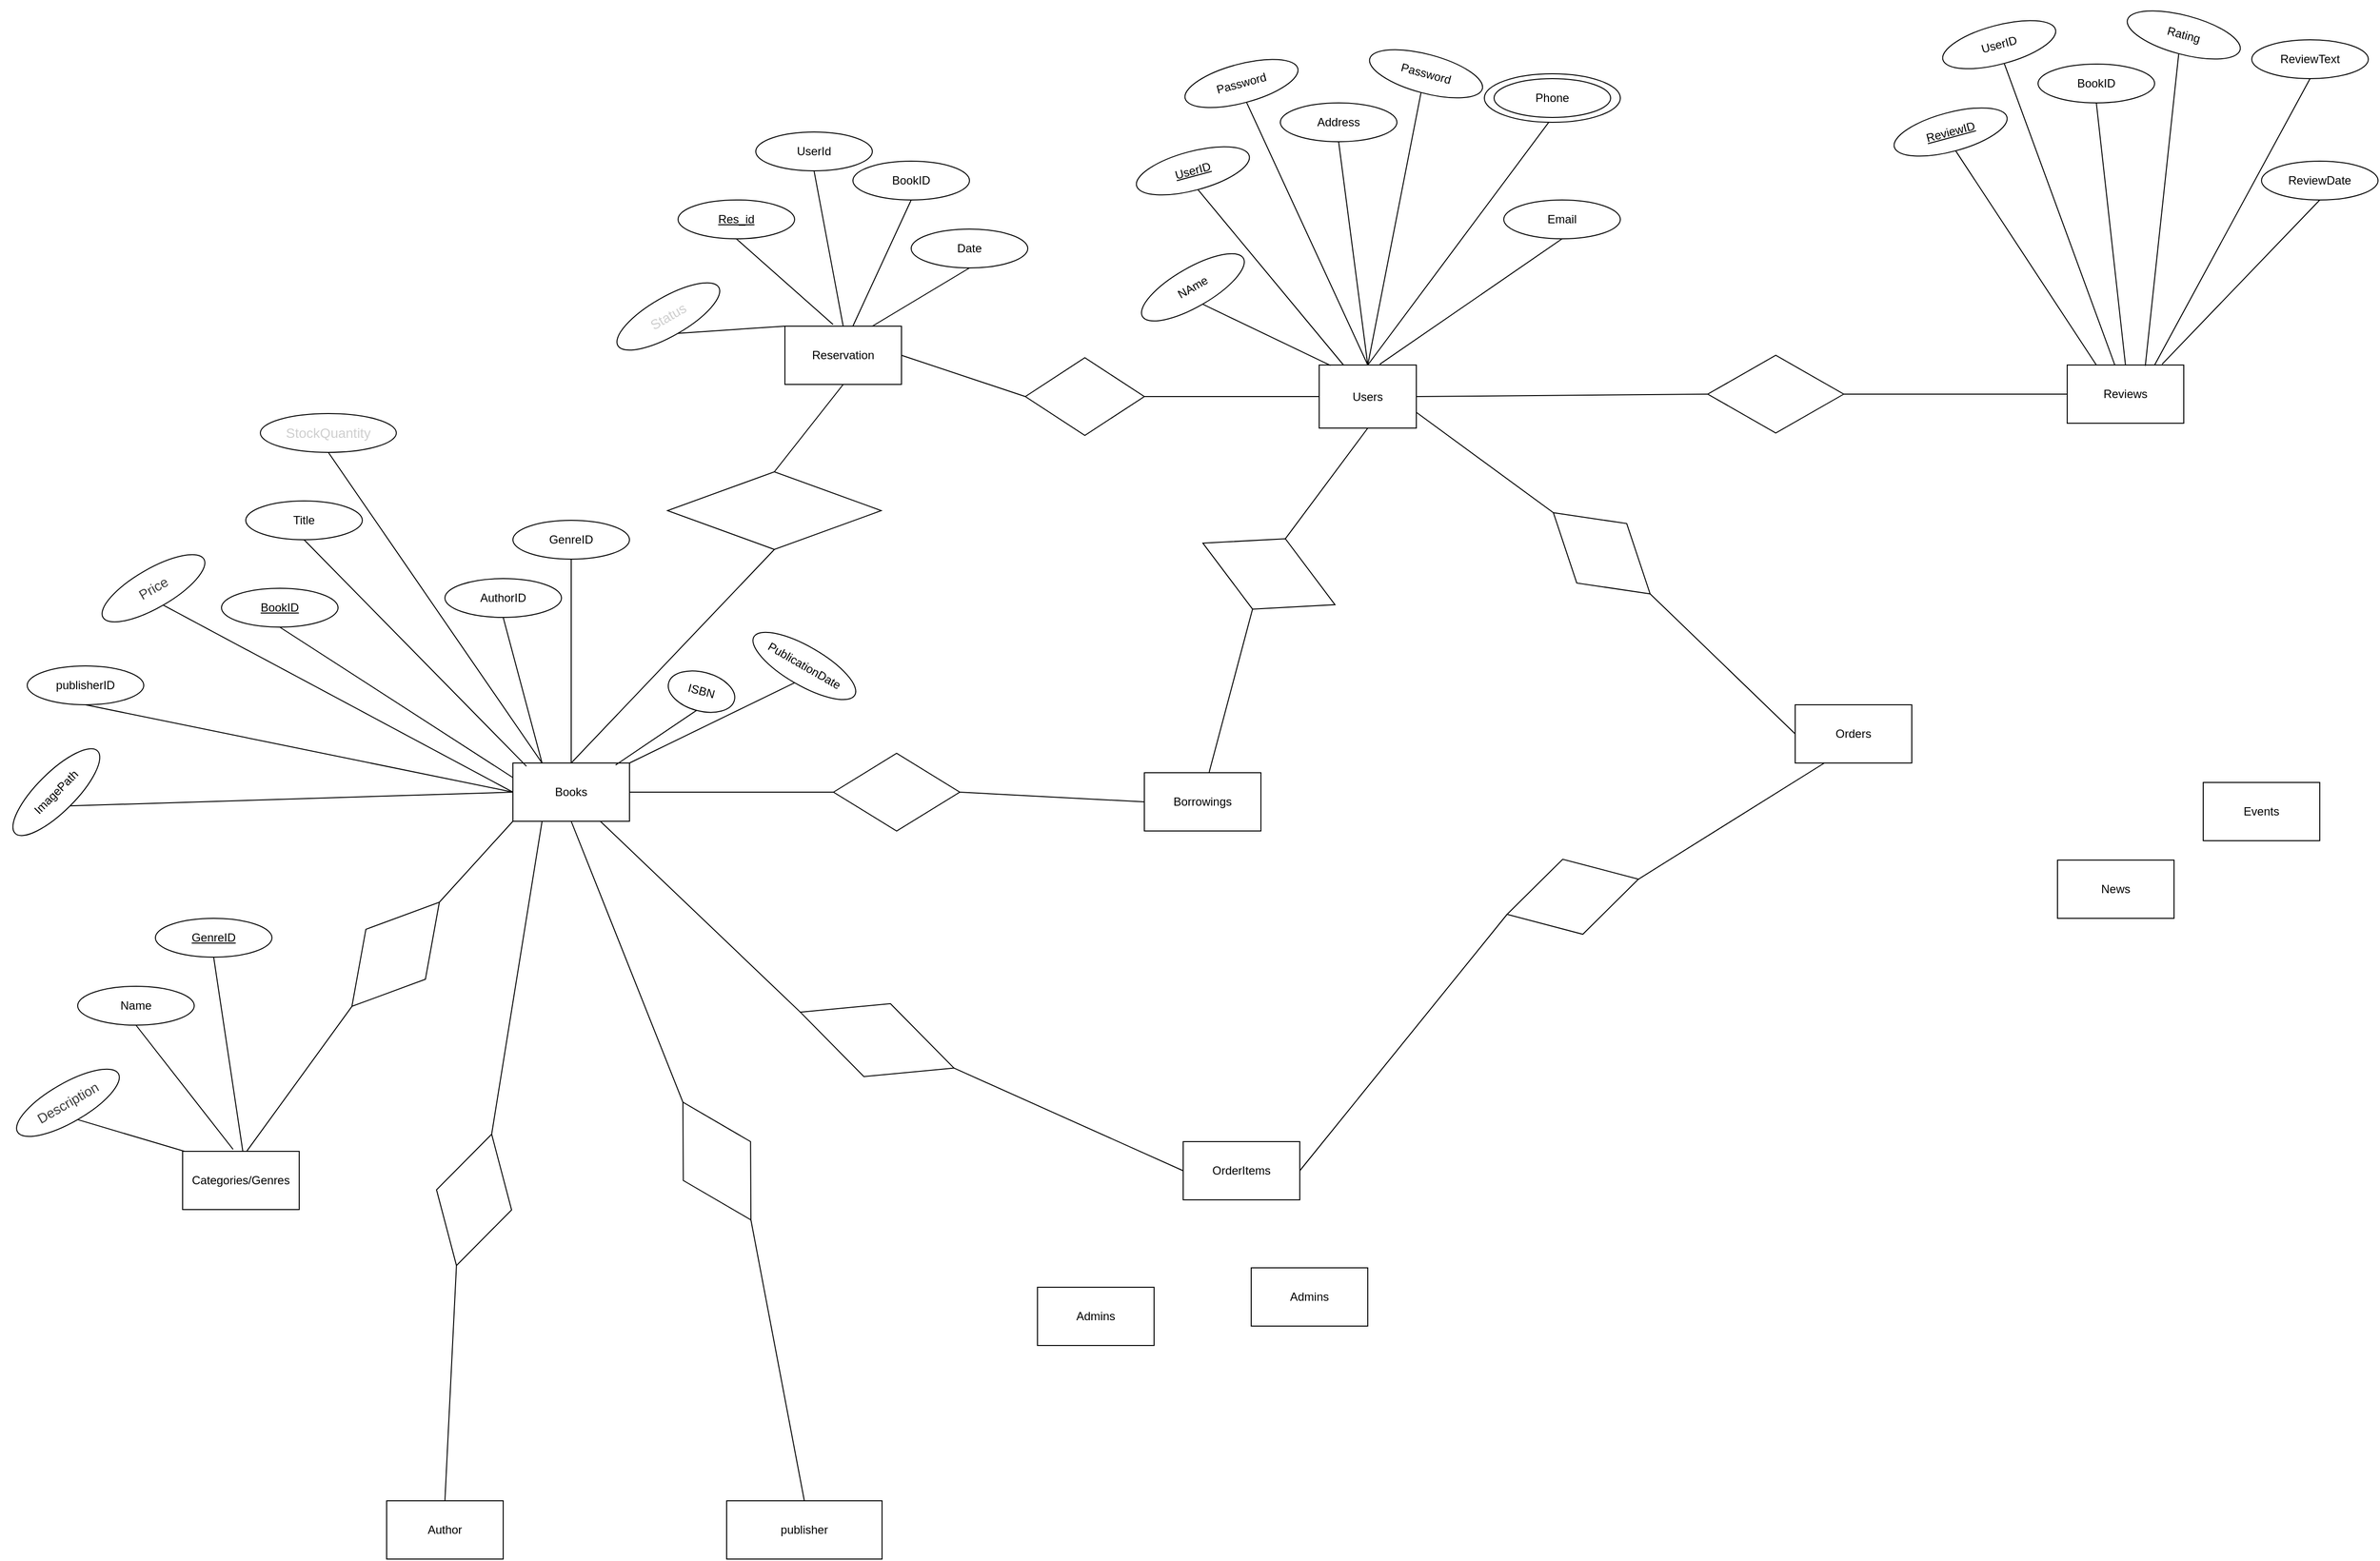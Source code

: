 <mxfile version="26.0.11">
  <diagram name="Page-1" id="nULY2W3f6LbbCYohRk0L">
    <mxGraphModel dx="3348" dy="726" grid="1" gridSize="10" guides="1" tooltips="1" connect="1" arrows="1" fold="1" page="1" pageScale="1" pageWidth="850" pageHeight="1100" math="0" shadow="0">
      <root>
        <mxCell id="0" />
        <mxCell id="1" parent="0" />
        <mxCell id="A6vNAUPzISqS0qj19tmo-3" value="Categories/Genres" style="rounded=0;whiteSpace=wrap;html=1;" vertex="1" parent="1">
          <mxGeometry x="-1340" y="1530" width="120" height="60" as="geometry" />
        </mxCell>
        <mxCell id="A6vNAUPzISqS0qj19tmo-4" value="News" style="rounded=0;whiteSpace=wrap;html=1;" vertex="1" parent="1">
          <mxGeometry x="590" y="1230" width="120" height="60" as="geometry" />
        </mxCell>
        <mxCell id="A6vNAUPzISqS0qj19tmo-5" value="Reservation" style="rounded=0;whiteSpace=wrap;html=1;" vertex="1" parent="1">
          <mxGeometry x="-720" y="680" width="120" height="60" as="geometry" />
        </mxCell>
        <mxCell id="A6vNAUPzISqS0qj19tmo-6" value="Borrowings" style="rounded=0;whiteSpace=wrap;html=1;" vertex="1" parent="1">
          <mxGeometry x="-350" y="1140" width="120" height="60" as="geometry" />
        </mxCell>
        <mxCell id="A6vNAUPzISqS0qj19tmo-7" value="Events" style="rounded=0;whiteSpace=wrap;html=1;" vertex="1" parent="1">
          <mxGeometry x="740" y="1150" width="120" height="60" as="geometry" />
        </mxCell>
        <mxCell id="A6vNAUPzISqS0qj19tmo-9" value="Admins" style="rounded=0;whiteSpace=wrap;html=1;" vertex="1" parent="1">
          <mxGeometry x="-240" y="1650" width="120" height="60" as="geometry" />
        </mxCell>
        <mxCell id="A6vNAUPzISqS0qj19tmo-11" value="OrderItems" style="rounded=0;whiteSpace=wrap;html=1;" vertex="1" parent="1">
          <mxGeometry x="-310" y="1520" width="120" height="60" as="geometry" />
        </mxCell>
        <mxCell id="A6vNAUPzISqS0qj19tmo-13" value="Users" style="rounded=0;whiteSpace=wrap;html=1;" vertex="1" parent="1">
          <mxGeometry x="-170" y="720" width="100" height="65" as="geometry" />
        </mxCell>
        <mxCell id="A6vNAUPzISqS0qj19tmo-45" value="" style="rhombus;whiteSpace=wrap;html=1;rotation=130;" vertex="1" parent="1">
          <mxGeometry x="-1190.72" y="1287.02" width="140" height="80" as="geometry" />
        </mxCell>
        <mxCell id="A6vNAUPzISqS0qj19tmo-47" value="" style="endArrow=none;html=1;rounded=0;exitX=0.5;exitY=0;exitDx=0;exitDy=0;entryX=0;entryY=0.5;entryDx=0;entryDy=0;" edge="1" target="A6vNAUPzISqS0qj19tmo-37" parent="1" source="A6vNAUPzISqS0qj19tmo-956">
          <mxGeometry width="50" height="50" relative="1" as="geometry">
            <mxPoint x="120" y="580" as="sourcePoint" />
            <mxPoint x="260" y="580" as="targetPoint" />
          </mxGeometry>
        </mxCell>
        <mxCell id="A6vNAUPzISqS0qj19tmo-49" value="" style="group" vertex="1" connectable="0" parent="1">
          <mxGeometry x="600" y="720" width="120" height="280.0" as="geometry" />
        </mxCell>
        <mxCell id="A6vNAUPzISqS0qj19tmo-37" value="Reviews" style="rounded=0;whiteSpace=wrap;html=1;" vertex="1" parent="A6vNAUPzISqS0qj19tmo-49">
          <mxGeometry width="120" height="60" as="geometry" />
        </mxCell>
        <mxCell id="A6vNAUPzISqS0qj19tmo-50" value="" style="rhombus;whiteSpace=wrap;html=1;rotation=-90;" vertex="1" parent="1">
          <mxGeometry x="-451.25" y="691.25" width="80" height="122.5" as="geometry" />
        </mxCell>
        <mxCell id="A6vNAUPzISqS0qj19tmo-38" value="" style="endArrow=none;html=1;rounded=0;exitX=1;exitY=0.5;exitDx=0;exitDy=0;entryX=0.5;entryY=0;entryDx=0;entryDy=0;" edge="1" target="A6vNAUPzISqS0qj19tmo-50" parent="1" source="A6vNAUPzISqS0qj19tmo-5">
          <mxGeometry width="50" height="50" relative="1" as="geometry">
            <mxPoint x="-490" y="810" as="sourcePoint" />
            <mxPoint x="100" y="460" as="targetPoint" />
          </mxGeometry>
        </mxCell>
        <mxCell id="A6vNAUPzISqS0qj19tmo-51" value="" style="endArrow=none;html=1;rounded=0;exitX=0.5;exitY=1;exitDx=0;exitDy=0;entryX=0;entryY=0.5;entryDx=0;entryDy=0;" edge="1" parent="1" source="A6vNAUPzISqS0qj19tmo-50" target="A6vNAUPzISqS0qj19tmo-13">
          <mxGeometry width="50" height="50" relative="1" as="geometry">
            <mxPoint x="10" y="460" as="sourcePoint" />
            <mxPoint x="330" y="460" as="targetPoint" />
          </mxGeometry>
        </mxCell>
        <mxCell id="A6vNAUPzISqS0qj19tmo-52" value="Orders" style="rounded=0;whiteSpace=wrap;html=1;" vertex="1" parent="1">
          <mxGeometry x="320" y="1070" width="120" height="60" as="geometry" />
        </mxCell>
        <mxCell id="A6vNAUPzISqS0qj19tmo-941" value="" style="endArrow=none;html=1;rounded=0;entryX=0;entryY=0.5;entryDx=0;entryDy=0;exitX=0.556;exitY=-0.008;exitDx=0;exitDy=0;exitPerimeter=0;" edge="1" target="A6vNAUPzISqS0qj19tmo-942" parent="1" source="A6vNAUPzISqS0qj19tmo-6">
          <mxGeometry width="50" height="50" relative="1" as="geometry">
            <mxPoint x="-551" y="1063.59" as="sourcePoint" />
            <mxPoint x="-425.198" y="1040.002" as="targetPoint" />
          </mxGeometry>
        </mxCell>
        <mxCell id="A6vNAUPzISqS0qj19tmo-942" value="" style="rhombus;whiteSpace=wrap;html=1;rotation=-65;" vertex="1" parent="1">
          <mxGeometry x="-261.72" y="860.21" width="80" height="150" as="geometry" />
        </mxCell>
        <mxCell id="A6vNAUPzISqS0qj19tmo-945" value="" style="endArrow=none;html=1;rounded=0;exitX=0.5;exitY=1;exitDx=0;exitDy=0;entryX=1;entryY=0.5;entryDx=0;entryDy=0;" edge="1" parent="1" source="A6vNAUPzISqS0qj19tmo-13" target="A6vNAUPzISqS0qj19tmo-942">
          <mxGeometry width="50" height="50" relative="1" as="geometry">
            <mxPoint x="-470" y="1040" as="sourcePoint" />
            <mxPoint x="-310" y="1040" as="targetPoint" />
          </mxGeometry>
        </mxCell>
        <mxCell id="A6vNAUPzISqS0qj19tmo-946" value="Books" style="rounded=0;whiteSpace=wrap;html=1;" vertex="1" parent="1">
          <mxGeometry x="-1000" y="1130" width="120" height="60" as="geometry" />
        </mxCell>
        <mxCell id="A6vNAUPzISqS0qj19tmo-950" value="" style="endArrow=none;html=1;rounded=0;exitX=1;exitY=0.5;exitDx=0;exitDy=0;entryX=0.5;entryY=0;entryDx=0;entryDy=0;" edge="1" target="A6vNAUPzISqS0qj19tmo-951" parent="1" source="A6vNAUPzISqS0qj19tmo-946">
          <mxGeometry width="50" height="50" relative="1" as="geometry">
            <mxPoint x="-900" y="977.5" as="sourcePoint" />
            <mxPoint x="-200" y="687.5" as="targetPoint" />
          </mxGeometry>
        </mxCell>
        <mxCell id="A6vNAUPzISqS0qj19tmo-951" value="" style="rhombus;whiteSpace=wrap;html=1;rotation=-90;" vertex="1" parent="1">
          <mxGeometry x="-645" y="1095" width="80" height="130" as="geometry" />
        </mxCell>
        <mxCell id="A6vNAUPzISqS0qj19tmo-952" value="" style="endArrow=none;html=1;rounded=0;exitX=0.5;exitY=1;exitDx=0;exitDy=0;entryX=0;entryY=0.5;entryDx=0;entryDy=0;" edge="1" source="A6vNAUPzISqS0qj19tmo-951" parent="1" target="A6vNAUPzISqS0qj19tmo-6">
          <mxGeometry width="50" height="50" relative="1" as="geometry">
            <mxPoint x="-290" y="687.5" as="sourcePoint" />
            <mxPoint x="-470" y="980.5" as="targetPoint" />
          </mxGeometry>
        </mxCell>
        <mxCell id="A6vNAUPzISqS0qj19tmo-953" value="" style="endArrow=none;html=1;rounded=0;exitX=0.5;exitY=0;exitDx=0;exitDy=0;entryX=0.5;entryY=0;entryDx=0;entryDy=0;" edge="1" target="A6vNAUPzISqS0qj19tmo-954" parent="1" source="A6vNAUPzISqS0qj19tmo-946">
          <mxGeometry width="50" height="50" relative="1" as="geometry">
            <mxPoint x="-1200" y="1059.52" as="sourcePoint" />
            <mxPoint x="-520" y="587.02" as="targetPoint" />
          </mxGeometry>
        </mxCell>
        <mxCell id="A6vNAUPzISqS0qj19tmo-954" value="" style="rhombus;whiteSpace=wrap;html=1;rotation=-90;direction=north;" vertex="1" parent="1">
          <mxGeometry x="-770.85" y="760" width="80" height="220" as="geometry" />
        </mxCell>
        <mxCell id="A6vNAUPzISqS0qj19tmo-955" value="" style="endArrow=none;html=1;rounded=0;exitX=0.5;exitY=1;exitDx=0;exitDy=0;entryX=0.5;entryY=1;entryDx=0;entryDy=0;" edge="1" source="A6vNAUPzISqS0qj19tmo-954" parent="1" target="A6vNAUPzISqS0qj19tmo-5">
          <mxGeometry width="50" height="50" relative="1" as="geometry">
            <mxPoint x="-610" y="587.02" as="sourcePoint" />
            <mxPoint x="-680" y="790" as="targetPoint" />
          </mxGeometry>
        </mxCell>
        <mxCell id="A6vNAUPzISqS0qj19tmo-956" value="" style="rhombus;whiteSpace=wrap;html=1;rotation=90;" vertex="1" parent="1">
          <mxGeometry x="260" y="680" width="80" height="140" as="geometry" />
        </mxCell>
        <mxCell id="A6vNAUPzISqS0qj19tmo-957" value="" style="endArrow=none;html=1;rounded=0;entryX=0.5;entryY=1;entryDx=0;entryDy=0;exitX=1;exitY=0.5;exitDx=0;exitDy=0;" edge="1" target="A6vNAUPzISqS0qj19tmo-956" parent="1" source="A6vNAUPzISqS0qj19tmo-13">
          <mxGeometry width="50" height="50" relative="1" as="geometry">
            <mxPoint x="-50" y="802.5" as="sourcePoint" />
            <mxPoint x="90" y="500" as="targetPoint" />
          </mxGeometry>
        </mxCell>
        <mxCell id="A6vNAUPzISqS0qj19tmo-959" value="" style="rhombus;whiteSpace=wrap;html=1;rotation=130;" vertex="1" parent="1">
          <mxGeometry x="80.85" y="848.93" width="80" height="130" as="geometry" />
        </mxCell>
        <mxCell id="A6vNAUPzISqS0qj19tmo-960" value="" style="endArrow=none;html=1;rounded=0;exitX=0.5;exitY=0;exitDx=0;exitDy=0;entryX=0;entryY=0.5;entryDx=0;entryDy=0;" edge="1" source="A6vNAUPzISqS0qj19tmo-959" parent="1" target="A6vNAUPzISqS0qj19tmo-52">
          <mxGeometry width="50" height="50" relative="1" as="geometry">
            <mxPoint x="120" y="687.5" as="sourcePoint" />
            <mxPoint x="230" y="857.5" as="targetPoint" />
          </mxGeometry>
        </mxCell>
        <mxCell id="A6vNAUPzISqS0qj19tmo-961" value="" style="endArrow=none;html=1;rounded=0;entryX=0.5;entryY=1;entryDx=0;entryDy=0;exitX=1;exitY=0.75;exitDx=0;exitDy=0;" edge="1" target="A6vNAUPzISqS0qj19tmo-959" parent="1" source="A6vNAUPzISqS0qj19tmo-13">
          <mxGeometry width="50" height="50" relative="1" as="geometry">
            <mxPoint x="-70" y="860.5" as="sourcePoint" />
            <mxPoint x="90" y="607.5" as="targetPoint" />
          </mxGeometry>
        </mxCell>
        <mxCell id="A6vNAUPzISqS0qj19tmo-962" value="" style="rhombus;whiteSpace=wrap;html=1;rotation=75;" vertex="1" parent="1">
          <mxGeometry x="51.02" y="1197.76" width="80" height="140" as="geometry" />
        </mxCell>
        <mxCell id="A6vNAUPzISqS0qj19tmo-963" value="" style="endArrow=none;html=1;rounded=0;entryX=0.5;entryY=1;entryDx=0;entryDy=0;exitX=1;exitY=0.5;exitDx=0;exitDy=0;" edge="1" target="A6vNAUPzISqS0qj19tmo-962" parent="1" source="A6vNAUPzISqS0qj19tmo-11">
          <mxGeometry width="50" height="50" relative="1" as="geometry">
            <mxPoint x="100" y="1030" as="sourcePoint" />
            <mxPoint x="260" y="868.5" as="targetPoint" />
          </mxGeometry>
        </mxCell>
        <mxCell id="A6vNAUPzISqS0qj19tmo-964" value="" style="endArrow=none;html=1;rounded=0;exitX=0.5;exitY=0;exitDx=0;exitDy=0;entryX=0.25;entryY=1;entryDx=0;entryDy=0;" edge="1" source="A6vNAUPzISqS0qj19tmo-962" parent="1" target="A6vNAUPzISqS0qj19tmo-52">
          <mxGeometry width="50" height="50" relative="1" as="geometry">
            <mxPoint x="290" y="948.5" as="sourcePoint" />
            <mxPoint x="490" y="1361" as="targetPoint" />
          </mxGeometry>
        </mxCell>
        <mxCell id="A6vNAUPzISqS0qj19tmo-966" value="" style="endArrow=none;html=1;rounded=0;exitX=0.552;exitY=-0.007;exitDx=0;exitDy=0;exitPerimeter=0;entryX=1;entryY=0.5;entryDx=0;entryDy=0;" edge="1" parent="1" source="A6vNAUPzISqS0qj19tmo-3" target="A6vNAUPzISqS0qj19tmo-45">
          <mxGeometry width="50" height="50" relative="1" as="geometry">
            <mxPoint x="-1130" y="1350" as="sourcePoint" />
            <mxPoint x="-1230" y="1390" as="targetPoint" />
          </mxGeometry>
        </mxCell>
        <mxCell id="A6vNAUPzISqS0qj19tmo-967" value="" style="endArrow=none;html=1;rounded=0;exitX=0;exitY=0.5;exitDx=0;exitDy=0;entryX=0;entryY=1;entryDx=0;entryDy=0;" edge="1" parent="1" source="A6vNAUPzISqS0qj19tmo-45" target="A6vNAUPzISqS0qj19tmo-946">
          <mxGeometry width="50" height="50" relative="1" as="geometry">
            <mxPoint x="-1264" y="1540" as="sourcePoint" />
            <mxPoint x="-1156" y="1391" as="targetPoint" />
          </mxGeometry>
        </mxCell>
        <mxCell id="A6vNAUPzISqS0qj19tmo-968" value="" style="endArrow=none;html=1;rounded=0;exitX=0;exitY=0.5;exitDx=0;exitDy=0;entryX=0.75;entryY=1;entryDx=0;entryDy=0;" edge="1" source="A6vNAUPzISqS0qj19tmo-969" parent="1" target="A6vNAUPzISqS0qj19tmo-946">
          <mxGeometry width="50" height="50" relative="1" as="geometry">
            <mxPoint x="-824" y="1610" as="sourcePoint" />
            <mxPoint x="-830" y="1170" as="targetPoint" />
          </mxGeometry>
        </mxCell>
        <mxCell id="A6vNAUPzISqS0qj19tmo-969" value="" style="rhombus;whiteSpace=wrap;html=1;rotation=20;" vertex="1" parent="1">
          <mxGeometry x="-709.15" y="1375.44" width="168.19" height="80" as="geometry" />
        </mxCell>
        <mxCell id="A6vNAUPzISqS0qj19tmo-970" value="" style="endArrow=none;html=1;rounded=0;exitX=0;exitY=0.5;exitDx=0;exitDy=0;entryX=1;entryY=0.5;entryDx=0;entryDy=0;" edge="1" target="A6vNAUPzISqS0qj19tmo-969" parent="1" source="A6vNAUPzISqS0qj19tmo-11">
          <mxGeometry width="50" height="50" relative="1" as="geometry">
            <mxPoint x="120" y="1580" as="sourcePoint" />
            <mxPoint x="-790" y="1460" as="targetPoint" />
          </mxGeometry>
        </mxCell>
        <mxCell id="A6vNAUPzISqS0qj19tmo-979" value="" style="endArrow=none;html=1;rounded=0;entryX=0.5;entryY=1;entryDx=0;entryDy=0;exitX=0.75;exitY=0;exitDx=0;exitDy=0;" edge="1" target="A6vNAUPzISqS0qj19tmo-980" parent="1" source="A6vNAUPzISqS0qj19tmo-5">
          <mxGeometry width="50" height="50" relative="1" as="geometry">
            <mxPoint x="-389" y="642" as="sourcePoint" />
            <mxPoint x="-40" y="550" as="targetPoint" />
          </mxGeometry>
        </mxCell>
        <mxCell id="A6vNAUPzISqS0qj19tmo-980" value="Date" style="ellipse;whiteSpace=wrap;html=1;" vertex="1" parent="1">
          <mxGeometry x="-590" y="580" width="120" height="40" as="geometry" />
        </mxCell>
        <mxCell id="A6vNAUPzISqS0qj19tmo-977" value="" style="endArrow=none;html=1;rounded=0;entryX=0.5;entryY=1;entryDx=0;entryDy=0;exitX=0.583;exitY=0;exitDx=0;exitDy=0;exitPerimeter=0;" edge="1" target="A6vNAUPzISqS0qj19tmo-978" parent="1" source="A6vNAUPzISqS0qj19tmo-5">
          <mxGeometry width="50" height="50" relative="1" as="geometry">
            <mxPoint x="-679" y="622" as="sourcePoint" />
            <mxPoint x="-330" y="530" as="targetPoint" />
          </mxGeometry>
        </mxCell>
        <mxCell id="A6vNAUPzISqS0qj19tmo-971" value="&lt;u&gt;Res_id&lt;/u&gt;" style="ellipse;whiteSpace=wrap;html=1;" vertex="1" parent="1">
          <mxGeometry x="-830" y="550" width="120" height="40" as="geometry" />
        </mxCell>
        <mxCell id="A6vNAUPzISqS0qj19tmo-972" value="" style="endArrow=none;html=1;rounded=0;entryX=0.5;entryY=1;entryDx=0;entryDy=0;exitX=0.413;exitY=-0.029;exitDx=0;exitDy=0;exitPerimeter=0;" edge="1" parent="1" source="A6vNAUPzISqS0qj19tmo-5" target="A6vNAUPzISqS0qj19tmo-971">
          <mxGeometry width="50" height="50" relative="1" as="geometry">
            <mxPoint x="-710" y="690" as="sourcePoint" />
            <mxPoint x="-380" y="500" as="targetPoint" />
          </mxGeometry>
        </mxCell>
        <mxCell id="A6vNAUPzISqS0qj19tmo-975" value="" style="endArrow=none;html=1;rounded=0;entryX=0.5;entryY=1;entryDx=0;entryDy=0;exitX=0.5;exitY=0;exitDx=0;exitDy=0;" edge="1" target="A6vNAUPzISqS0qj19tmo-976" parent="1" source="A6vNAUPzISqS0qj19tmo-5">
          <mxGeometry width="50" height="50" relative="1" as="geometry">
            <mxPoint x="-719" y="602" as="sourcePoint" />
            <mxPoint x="-370" y="510" as="targetPoint" />
          </mxGeometry>
        </mxCell>
        <mxCell id="A6vNAUPzISqS0qj19tmo-976" value="UserId" style="ellipse;whiteSpace=wrap;html=1;" vertex="1" parent="1">
          <mxGeometry x="-750" y="480" width="120" height="40" as="geometry" />
        </mxCell>
        <mxCell id="A6vNAUPzISqS0qj19tmo-978" value="BookID" style="ellipse;whiteSpace=wrap;html=1;" vertex="1" parent="1">
          <mxGeometry x="-650" y="510" width="120" height="40" as="geometry" />
        </mxCell>
        <mxCell id="A6vNAUPzISqS0qj19tmo-982" value="&lt;div style=&quot;text-align: left;&quot;&gt;&lt;div&gt;&lt;font face=&quot;Segoe UI, Segoe UI Web (West European), -apple-system, BlinkMacSystemFont, Roboto, Helvetica Neue, sans-serif&quot; color=&quot;#cecece&quot;&gt;&lt;span style=&quot;font-size: 14px;&quot;&gt;Status&lt;/span&gt;&lt;/font&gt;&lt;/div&gt;&lt;/div&gt;" style="ellipse;whiteSpace=wrap;html=1;rotation=-30;" vertex="1" parent="1">
          <mxGeometry x="-900" y="650" width="120" height="40" as="geometry" />
        </mxCell>
        <mxCell id="A6vNAUPzISqS0qj19tmo-983" value="" style="endArrow=none;html=1;rounded=0;entryX=0.5;entryY=1;entryDx=0;entryDy=0;exitX=0;exitY=0;exitDx=0;exitDy=0;" edge="1" target="A6vNAUPzISqS0qj19tmo-982" parent="1" source="A6vNAUPzISqS0qj19tmo-5">
          <mxGeometry width="50" height="50" relative="1" as="geometry">
            <mxPoint x="-1020" y="670" as="sourcePoint" />
            <mxPoint x="-430" y="500" as="targetPoint" />
          </mxGeometry>
        </mxCell>
        <mxCell id="A6vNAUPzISqS0qj19tmo-984" value="Admins" style="rounded=0;whiteSpace=wrap;html=1;" vertex="1" parent="1">
          <mxGeometry x="-460" y="1670" width="120" height="60" as="geometry" />
        </mxCell>
        <mxCell id="A6vNAUPzISqS0qj19tmo-985" value="NAme" style="ellipse;whiteSpace=wrap;html=1;rotation=-30;" vertex="1" parent="1">
          <mxGeometry x="-360" y="620" width="120" height="40" as="geometry" />
        </mxCell>
        <mxCell id="A6vNAUPzISqS0qj19tmo-986" value="&lt;u&gt;UserID&lt;/u&gt;" style="ellipse;whiteSpace=wrap;html=1;rotation=-15;" vertex="1" parent="1">
          <mxGeometry x="-360" y="500" width="120" height="40" as="geometry" />
        </mxCell>
        <mxCell id="A6vNAUPzISqS0qj19tmo-987" value="Address" style="ellipse;whiteSpace=wrap;html=1;" vertex="1" parent="1">
          <mxGeometry x="-210" y="450" width="120" height="40" as="geometry" />
        </mxCell>
        <mxCell id="A6vNAUPzISqS0qj19tmo-989" value="Email" style="ellipse;whiteSpace=wrap;html=1;" vertex="1" parent="1">
          <mxGeometry x="20" y="550" width="120" height="40" as="geometry" />
        </mxCell>
        <mxCell id="A6vNAUPzISqS0qj19tmo-990" value="" style="endArrow=none;html=1;rounded=0;entryX=0.5;entryY=1;entryDx=0;entryDy=0;exitX=0.624;exitY=-0.012;exitDx=0;exitDy=0;exitPerimeter=0;" edge="1" target="A6vNAUPzISqS0qj19tmo-989" parent="1" source="A6vNAUPzISqS0qj19tmo-13">
          <mxGeometry width="50" height="50" relative="1" as="geometry">
            <mxPoint x="-90" y="690" as="sourcePoint" />
            <mxPoint x="500" y="520" as="targetPoint" />
          </mxGeometry>
        </mxCell>
        <mxCell id="A6vNAUPzISqS0qj19tmo-991" value="" style="endArrow=none;html=1;rounded=0;entryX=0.5;entryY=1;entryDx=0;entryDy=0;exitX=0.5;exitY=0;exitDx=0;exitDy=0;" edge="1" target="A6vNAUPzISqS0qj19tmo-988" parent="1" source="A6vNAUPzISqS0qj19tmo-13">
          <mxGeometry width="50" height="50" relative="1" as="geometry">
            <mxPoint x="-110" y="690" as="sourcePoint" />
            <mxPoint x="210" y="500" as="targetPoint" />
          </mxGeometry>
        </mxCell>
        <mxCell id="A6vNAUPzISqS0qj19tmo-992" value="" style="endArrow=none;html=1;rounded=0;entryX=0.5;entryY=1;entryDx=0;entryDy=0;exitX=0.5;exitY=0;exitDx=0;exitDy=0;" edge="1" target="A6vNAUPzISqS0qj19tmo-987" parent="1" source="A6vNAUPzISqS0qj19tmo-13">
          <mxGeometry width="50" height="50" relative="1" as="geometry">
            <mxPoint x="-120" y="690" as="sourcePoint" />
            <mxPoint x="170" y="480" as="targetPoint" />
          </mxGeometry>
        </mxCell>
        <mxCell id="A6vNAUPzISqS0qj19tmo-993" value="" style="endArrow=none;html=1;rounded=0;entryX=0.5;entryY=1;entryDx=0;entryDy=0;exitX=0.25;exitY=0;exitDx=0;exitDy=0;" edge="1" target="A6vNAUPzISqS0qj19tmo-986" parent="1" source="A6vNAUPzISqS0qj19tmo-13">
          <mxGeometry width="50" height="50" relative="1" as="geometry">
            <mxPoint x="-130" y="688" as="sourcePoint" />
            <mxPoint x="160" y="470" as="targetPoint" />
          </mxGeometry>
        </mxCell>
        <mxCell id="A6vNAUPzISqS0qj19tmo-994" value="" style="endArrow=none;html=1;rounded=0;entryX=0.5;entryY=1;entryDx=0;entryDy=0;exitX=0.116;exitY=0.007;exitDx=0;exitDy=0;exitPerimeter=0;" edge="1" target="A6vNAUPzISqS0qj19tmo-985" parent="1" source="A6vNAUPzISqS0qj19tmo-13">
          <mxGeometry width="50" height="50" relative="1" as="geometry">
            <mxPoint x="-180" y="690" as="sourcePoint" />
            <mxPoint x="110" y="470" as="targetPoint" />
          </mxGeometry>
        </mxCell>
        <mxCell id="A6vNAUPzISqS0qj19tmo-996" value="Password" style="ellipse;whiteSpace=wrap;html=1;rotation=-15;" vertex="1" parent="1">
          <mxGeometry x="-310" y="410" width="120" height="40" as="geometry" />
        </mxCell>
        <mxCell id="A6vNAUPzISqS0qj19tmo-997" value="" style="endArrow=none;html=1;rounded=0;entryX=0.5;entryY=1;entryDx=0;entryDy=0;exitX=0.5;exitY=0;exitDx=0;exitDy=0;" edge="1" target="A6vNAUPzISqS0qj19tmo-996" parent="1" source="A6vNAUPzISqS0qj19tmo-13">
          <mxGeometry width="50" height="50" relative="1" as="geometry">
            <mxPoint x="-139.7" y="475.0" as="sourcePoint" />
            <mxPoint x="109.7" y="233.31" as="targetPoint" />
          </mxGeometry>
        </mxCell>
        <mxCell id="A6vNAUPzISqS0qj19tmo-999" value="Password" style="ellipse;whiteSpace=wrap;html=1;rotation=15;" vertex="1" parent="1">
          <mxGeometry x="-120" y="400" width="120" height="40" as="geometry" />
        </mxCell>
        <mxCell id="A6vNAUPzISqS0qj19tmo-1000" value="" style="endArrow=none;html=1;rounded=0;entryX=0.5;entryY=1;entryDx=0;entryDy=0;exitX=0.5;exitY=0;exitDx=0;exitDy=0;" edge="1" target="A6vNAUPzISqS0qj19tmo-999" parent="1" source="A6vNAUPzISqS0qj19tmo-13">
          <mxGeometry width="50" height="50" relative="1" as="geometry">
            <mxPoint x="193" y="626.815" as="sourcePoint" />
            <mxPoint x="399.7" y="153.31" as="targetPoint" />
          </mxGeometry>
        </mxCell>
        <mxCell id="A6vNAUPzISqS0qj19tmo-1001" value="" style="group" vertex="1" connectable="0" parent="1">
          <mxGeometry y="420" width="140" height="50" as="geometry" />
        </mxCell>
        <mxCell id="A6vNAUPzISqS0qj19tmo-995" value="" style="ellipse;whiteSpace=wrap;html=1;" vertex="1" parent="A6vNAUPzISqS0qj19tmo-1001">
          <mxGeometry width="140" height="50" as="geometry" />
        </mxCell>
        <mxCell id="A6vNAUPzISqS0qj19tmo-988" value="Phone" style="ellipse;whiteSpace=wrap;html=1;" vertex="1" parent="A6vNAUPzISqS0qj19tmo-1001">
          <mxGeometry x="10" y="5" width="120" height="40" as="geometry" />
        </mxCell>
        <mxCell id="A6vNAUPzISqS0qj19tmo-1003" value="&lt;u&gt;ReviewID&lt;/u&gt;" style="ellipse;whiteSpace=wrap;html=1;rotation=-15;" vertex="1" parent="1">
          <mxGeometry x="420" y="460" width="120" height="40" as="geometry" />
        </mxCell>
        <mxCell id="A6vNAUPzISqS0qj19tmo-1004" value="BookID" style="ellipse;whiteSpace=wrap;html=1;" vertex="1" parent="1">
          <mxGeometry x="570" y="410" width="120" height="40" as="geometry" />
        </mxCell>
        <mxCell id="A6vNAUPzISqS0qj19tmo-1005" value="ReviewDate" style="ellipse;whiteSpace=wrap;html=1;" vertex="1" parent="1">
          <mxGeometry x="800" y="510" width="120" height="40" as="geometry" />
        </mxCell>
        <mxCell id="A6vNAUPzISqS0qj19tmo-1006" value="UserID" style="ellipse;whiteSpace=wrap;html=1;rotation=-15;" vertex="1" parent="1">
          <mxGeometry x="470" y="370" width="120" height="40" as="geometry" />
        </mxCell>
        <mxCell id="A6vNAUPzISqS0qj19tmo-1007" value="Rating" style="ellipse;whiteSpace=wrap;html=1;rotation=15;" vertex="1" parent="1">
          <mxGeometry x="660" y="360" width="120" height="40" as="geometry" />
        </mxCell>
        <mxCell id="A6vNAUPzISqS0qj19tmo-1011" value="" style="endArrow=none;html=1;rounded=0;entryX=0.5;entryY=1;entryDx=0;entryDy=0;exitX=0.814;exitY=-0.014;exitDx=0;exitDy=0;exitPerimeter=0;" edge="1" target="A6vNAUPzISqS0qj19tmo-1005" parent="1" source="A6vNAUPzISqS0qj19tmo-37">
          <mxGeometry width="50" height="50" relative="1" as="geometry">
            <mxPoint x="672" y="679" as="sourcePoint" />
            <mxPoint x="1280" y="480" as="targetPoint" />
          </mxGeometry>
        </mxCell>
        <mxCell id="A6vNAUPzISqS0qj19tmo-1012" value="" style="endArrow=none;html=1;rounded=0;entryX=0.5;entryY=1;entryDx=0;entryDy=0;exitX=0.75;exitY=0;exitDx=0;exitDy=0;" edge="1" target="A6vNAUPzISqS0qj19tmo-1010" parent="1" source="A6vNAUPzISqS0qj19tmo-37">
          <mxGeometry width="50" height="50" relative="1" as="geometry">
            <mxPoint x="660" y="680" as="sourcePoint" />
            <mxPoint x="990" y="460" as="targetPoint" />
          </mxGeometry>
        </mxCell>
        <mxCell id="A6vNAUPzISqS0qj19tmo-1013" value="" style="endArrow=none;html=1;rounded=0;entryX=0.5;entryY=1;entryDx=0;entryDy=0;exitX=0.67;exitY=0.013;exitDx=0;exitDy=0;exitPerimeter=0;" edge="1" target="A6vNAUPzISqS0qj19tmo-1007" parent="1" source="A6vNAUPzISqS0qj19tmo-37">
          <mxGeometry width="50" height="50" relative="1" as="geometry">
            <mxPoint x="650" y="710" as="sourcePoint" />
            <mxPoint x="1179.7" y="113.31" as="targetPoint" />
          </mxGeometry>
        </mxCell>
        <mxCell id="A6vNAUPzISqS0qj19tmo-1014" value="" style="endArrow=none;html=1;rounded=0;entryX=0.5;entryY=1;entryDx=0;entryDy=0;exitX=0.5;exitY=0;exitDx=0;exitDy=0;" edge="1" target="A6vNAUPzISqS0qj19tmo-1004" parent="1" source="A6vNAUPzISqS0qj19tmo-37">
          <mxGeometry width="50" height="50" relative="1" as="geometry">
            <mxPoint x="660" y="720" as="sourcePoint" />
            <mxPoint x="950" y="440" as="targetPoint" />
          </mxGeometry>
        </mxCell>
        <mxCell id="A6vNAUPzISqS0qj19tmo-1015" value="" style="endArrow=none;html=1;rounded=0;entryX=0.5;entryY=1;entryDx=0;entryDy=0;" edge="1" target="A6vNAUPzISqS0qj19tmo-1006" parent="1" source="A6vNAUPzISqS0qj19tmo-37">
          <mxGeometry width="50" height="50" relative="1" as="geometry">
            <mxPoint x="650" y="720" as="sourcePoint" />
            <mxPoint x="889.7" y="193.31" as="targetPoint" />
          </mxGeometry>
        </mxCell>
        <mxCell id="A6vNAUPzISqS0qj19tmo-1016" value="" style="endArrow=none;html=1;rounded=0;entryX=0.5;entryY=1;entryDx=0;entryDy=0;exitX=0.25;exitY=0;exitDx=0;exitDy=0;" edge="1" target="A6vNAUPzISqS0qj19tmo-1003" parent="1" source="A6vNAUPzISqS0qj19tmo-37">
          <mxGeometry width="50" height="50" relative="1" as="geometry">
            <mxPoint x="635" y="680" as="sourcePoint" />
            <mxPoint x="940" y="430" as="targetPoint" />
          </mxGeometry>
        </mxCell>
        <mxCell id="A6vNAUPzISqS0qj19tmo-1010" value="ReviewText" style="ellipse;whiteSpace=wrap;html=1;" vertex="1" parent="1">
          <mxGeometry x="790" y="385" width="120" height="40" as="geometry" />
        </mxCell>
        <mxCell id="A6vNAUPzISqS0qj19tmo-1024" value="" style="group" vertex="1" connectable="0" parent="1">
          <mxGeometry x="-1520.002" y="1290" width="271.962" height="240" as="geometry" />
        </mxCell>
        <mxCell id="A6vNAUPzISqS0qj19tmo-1018" value="Name" style="ellipse;whiteSpace=wrap;html=1;" vertex="1" parent="A6vNAUPzISqS0qj19tmo-1024">
          <mxGeometry x="71.962" y="70" width="120" height="40" as="geometry" />
        </mxCell>
        <mxCell id="A6vNAUPzISqS0qj19tmo-1019" value="" style="endArrow=none;html=1;rounded=0;entryX=0.5;entryY=1;entryDx=0;entryDy=0;exitX=0.413;exitY=-0.029;exitDx=0;exitDy=0;exitPerimeter=0;" edge="1" target="A6vNAUPzISqS0qj19tmo-1018" parent="A6vNAUPzISqS0qj19tmo-1024">
          <mxGeometry width="50" height="50" relative="1" as="geometry">
            <mxPoint x="231.962" y="238" as="sourcePoint" />
            <mxPoint x="521.962" y="20" as="targetPoint" />
          </mxGeometry>
        </mxCell>
        <mxCell id="A6vNAUPzISqS0qj19tmo-1020" value="&lt;u&gt;GenreID&lt;/u&gt;" style="ellipse;whiteSpace=wrap;html=1;" vertex="1" parent="A6vNAUPzISqS0qj19tmo-1024">
          <mxGeometry x="151.962" width="120" height="40" as="geometry" />
        </mxCell>
        <mxCell id="A6vNAUPzISqS0qj19tmo-1021" value="" style="endArrow=none;html=1;rounded=0;entryX=0.5;entryY=1;entryDx=0;entryDy=0;exitX=0.5;exitY=0;exitDx=0;exitDy=0;" edge="1" target="A6vNAUPzISqS0qj19tmo-1020" parent="A6vNAUPzISqS0qj19tmo-1024">
          <mxGeometry width="50" height="50" relative="1" as="geometry">
            <mxPoint x="241.962" y="240" as="sourcePoint" />
            <mxPoint x="531.962" y="30" as="targetPoint" />
          </mxGeometry>
        </mxCell>
        <mxCell id="A6vNAUPzISqS0qj19tmo-1022" value="&lt;div style=&quot;text-align: left;&quot;&gt;&lt;span style=&quot;color: rgb(60, 60, 60); font-size: 14px;&quot;&gt;Description&lt;/span&gt;&lt;/div&gt;" style="ellipse;whiteSpace=wrap;html=1;rotation=-30;" vertex="1" parent="A6vNAUPzISqS0qj19tmo-1024">
          <mxGeometry x="1.962" y="170" width="120" height="40" as="geometry" />
        </mxCell>
        <mxCell id="A6vNAUPzISqS0qj19tmo-1023" value="" style="endArrow=none;html=1;rounded=0;entryX=0.5;entryY=1;entryDx=0;entryDy=0;exitX=0;exitY=0;exitDx=0;exitDy=0;" edge="1" target="A6vNAUPzISqS0qj19tmo-1022" parent="A6vNAUPzISqS0qj19tmo-1024">
          <mxGeometry width="50" height="50" relative="1" as="geometry">
            <mxPoint x="181.962" y="240" as="sourcePoint" />
            <mxPoint x="471.962" y="20" as="targetPoint" />
          </mxGeometry>
        </mxCell>
        <mxCell id="A6vNAUPzISqS0qj19tmo-1025" value="AuthorID" style="ellipse;whiteSpace=wrap;html=1;" vertex="1" parent="1">
          <mxGeometry x="-1070" y="940" width="120" height="40" as="geometry" />
        </mxCell>
        <mxCell id="A6vNAUPzISqS0qj19tmo-1026" value="&lt;u&gt;BookID&lt;/u&gt;" style="ellipse;whiteSpace=wrap;html=1;" vertex="1" parent="1">
          <mxGeometry x="-1300" y="950" width="120" height="40" as="geometry" />
        </mxCell>
        <mxCell id="A6vNAUPzISqS0qj19tmo-1027" value="Title" style="ellipse;whiteSpace=wrap;html=1;" vertex="1" parent="1">
          <mxGeometry x="-1275" y="860" width="120" height="40" as="geometry" />
        </mxCell>
        <mxCell id="A6vNAUPzISqS0qj19tmo-1028" value="&lt;div style=&quot;text-align: left;&quot;&gt;&lt;font face=&quot;Segoe UI, Segoe UI Web (West European), -apple-system, BlinkMacSystemFont, Roboto, Helvetica Neue, sans-serif&quot; color=&quot;#cecece&quot;&gt;&lt;span style=&quot;font-size: 14px;&quot;&gt;StockQuantity&lt;/span&gt;&lt;/font&gt;&lt;/div&gt;" style="ellipse;whiteSpace=wrap;html=1;" vertex="1" parent="1">
          <mxGeometry x="-1260" y="770" width="140" height="40" as="geometry" />
        </mxCell>
        <mxCell id="A6vNAUPzISqS0qj19tmo-1029" value="&lt;font color=&quot;#3c3c3c&quot;&gt;&lt;span style=&quot;font-size: 14px;&quot;&gt;Price&lt;/span&gt;&lt;/font&gt;" style="ellipse;whiteSpace=wrap;html=1;rotation=-30;" vertex="1" parent="1">
          <mxGeometry x="-1430" y="930" width="120" height="40" as="geometry" />
        </mxCell>
        <mxCell id="A6vNAUPzISqS0qj19tmo-1030" value="" style="endArrow=none;html=1;rounded=0;entryX=0.5;entryY=1;entryDx=0;entryDy=0;exitX=0;exitY=0.5;exitDx=0;exitDy=0;" edge="1" target="A6vNAUPzISqS0qj19tmo-1029" parent="1" source="A6vNAUPzISqS0qj19tmo-946">
          <mxGeometry width="50" height="50" relative="1" as="geometry">
            <mxPoint x="-1170" y="1040" as="sourcePoint" />
            <mxPoint x="-880" y="820" as="targetPoint" />
          </mxGeometry>
        </mxCell>
        <mxCell id="A6vNAUPzISqS0qj19tmo-1031" value="" style="endArrow=none;html=1;rounded=0;entryX=0.5;entryY=1;entryDx=0;entryDy=0;exitX=0;exitY=0.25;exitDx=0;exitDy=0;" edge="1" target="A6vNAUPzISqS0qj19tmo-1026" parent="1" source="A6vNAUPzISqS0qj19tmo-946">
          <mxGeometry width="50" height="50" relative="1" as="geometry">
            <mxPoint x="-1120" y="1038" as="sourcePoint" />
            <mxPoint x="-830" y="820" as="targetPoint" />
          </mxGeometry>
        </mxCell>
        <mxCell id="A6vNAUPzISqS0qj19tmo-1032" value="" style="endArrow=none;html=1;rounded=0;entryX=0.5;entryY=1;entryDx=0;entryDy=0;exitX=0.116;exitY=0.055;exitDx=0;exitDy=0;exitPerimeter=0;" edge="1" target="A6vNAUPzISqS0qj19tmo-1027" parent="1" source="A6vNAUPzISqS0qj19tmo-946">
          <mxGeometry width="50" height="50" relative="1" as="geometry">
            <mxPoint x="-1110" y="1040" as="sourcePoint" />
            <mxPoint x="-820" y="830" as="targetPoint" />
          </mxGeometry>
        </mxCell>
        <mxCell id="A6vNAUPzISqS0qj19tmo-1033" value="" style="endArrow=none;html=1;rounded=0;entryX=0.5;entryY=1;entryDx=0;entryDy=0;exitX=0.25;exitY=0;exitDx=0;exitDy=0;" edge="1" target="A6vNAUPzISqS0qj19tmo-1028" parent="1" source="A6vNAUPzISqS0qj19tmo-946">
          <mxGeometry width="50" height="50" relative="1" as="geometry">
            <mxPoint x="-990" y="1120" as="sourcePoint" />
            <mxPoint x="-780" y="850" as="targetPoint" />
          </mxGeometry>
        </mxCell>
        <mxCell id="A6vNAUPzISqS0qj19tmo-1034" value="" style="endArrow=none;html=1;rounded=0;entryX=0.5;entryY=1;entryDx=0;entryDy=0;exitX=0.25;exitY=0;exitDx=0;exitDy=0;" edge="1" target="A6vNAUPzISqS0qj19tmo-1025" parent="1" source="A6vNAUPzISqS0qj19tmo-946">
          <mxGeometry width="50" height="50" relative="1" as="geometry">
            <mxPoint x="-1080" y="1040" as="sourcePoint" />
            <mxPoint x="-490" y="870" as="targetPoint" />
          </mxGeometry>
        </mxCell>
        <mxCell id="A6vNAUPzISqS0qj19tmo-1036" value="Author" style="rounded=0;whiteSpace=wrap;html=1;" vertex="1" parent="1">
          <mxGeometry x="-1130" y="1890" width="120" height="60" as="geometry" />
        </mxCell>
        <mxCell id="A6vNAUPzISqS0qj19tmo-1037" value="publisher" style="rounded=0;whiteSpace=wrap;html=1;" vertex="1" parent="1">
          <mxGeometry x="-780" y="1890" width="160" height="60" as="geometry" />
        </mxCell>
        <mxCell id="A6vNAUPzISqS0qj19tmo-1038" value="ImagePath" style="ellipse;whiteSpace=wrap;html=1;rotation=-45;" vertex="1" parent="1">
          <mxGeometry x="-1530" y="1140" width="120" height="40" as="geometry" />
        </mxCell>
        <mxCell id="A6vNAUPzISqS0qj19tmo-1039" value="" style="endArrow=none;html=1;rounded=0;entryX=0.5;entryY=1;entryDx=0;entryDy=0;" edge="1" target="A6vNAUPzISqS0qj19tmo-1038" parent="1">
          <mxGeometry width="50" height="50" relative="1" as="geometry">
            <mxPoint x="-1000" y="1160" as="sourcePoint" />
            <mxPoint x="-810" y="840" as="targetPoint" />
          </mxGeometry>
        </mxCell>
        <mxCell id="A6vNAUPzISqS0qj19tmo-1040" value="publisherID" style="ellipse;whiteSpace=wrap;html=1;" vertex="1" parent="1">
          <mxGeometry x="-1500" y="1030" width="120" height="40" as="geometry" />
        </mxCell>
        <mxCell id="A6vNAUPzISqS0qj19tmo-1041" value="" style="endArrow=none;html=1;rounded=0;entryX=0.5;entryY=1;entryDx=0;entryDy=0;exitX=0;exitY=0.5;exitDx=0;exitDy=0;" edge="1" target="A6vNAUPzISqS0qj19tmo-1040" parent="1" source="A6vNAUPzISqS0qj19tmo-946">
          <mxGeometry width="50" height="50" relative="1" as="geometry">
            <mxPoint x="-1166" y="1173" as="sourcePoint" />
            <mxPoint x="-1000" y="870" as="targetPoint" />
          </mxGeometry>
        </mxCell>
        <mxCell id="A6vNAUPzISqS0qj19tmo-1042" value="PublicationDate" style="ellipse;whiteSpace=wrap;html=1;rotation=30;" vertex="1" parent="1">
          <mxGeometry x="-760" y="1010" width="120" height="40" as="geometry" />
        </mxCell>
        <mxCell id="A6vNAUPzISqS0qj19tmo-1043" value="" style="endArrow=none;html=1;rounded=0;entryX=0.5;entryY=1;entryDx=0;entryDy=0;exitX=1;exitY=0;exitDx=0;exitDy=0;" edge="1" target="A6vNAUPzISqS0qj19tmo-1042" parent="1" source="A6vNAUPzISqS0qj19tmo-946">
          <mxGeometry width="50" height="50" relative="1" as="geometry">
            <mxPoint x="-1275" y="1263" as="sourcePoint" />
            <mxPoint x="-1109" y="960" as="targetPoint" />
          </mxGeometry>
        </mxCell>
        <mxCell id="A6vNAUPzISqS0qj19tmo-1044" value="GenreID" style="ellipse;whiteSpace=wrap;html=1;" vertex="1" parent="1">
          <mxGeometry x="-1000" y="880" width="120" height="40" as="geometry" />
        </mxCell>
        <mxCell id="A6vNAUPzISqS0qj19tmo-1045" value="" style="endArrow=none;html=1;rounded=0;entryX=0.5;entryY=1;entryDx=0;entryDy=0;exitX=0.5;exitY=0;exitDx=0;exitDy=0;" edge="1" target="A6vNAUPzISqS0qj19tmo-1044" parent="1" source="A6vNAUPzISqS0qj19tmo-946">
          <mxGeometry width="50" height="50" relative="1" as="geometry">
            <mxPoint x="-960" y="1140" as="sourcePoint" />
            <mxPoint x="-480" y="880" as="targetPoint" />
          </mxGeometry>
        </mxCell>
        <mxCell id="A6vNAUPzISqS0qj19tmo-1046" value="ISBN" style="ellipse;whiteSpace=wrap;html=1;rotation=15;" vertex="1" parent="1">
          <mxGeometry x="-840.85" y="1036.47" width="70" height="40" as="geometry" />
        </mxCell>
        <mxCell id="A6vNAUPzISqS0qj19tmo-1047" value="" style="endArrow=none;html=1;rounded=0;entryX=0.5;entryY=1;entryDx=0;entryDy=0;exitX=0.881;exitY=0.034;exitDx=0;exitDy=0;exitPerimeter=0;" edge="1" target="A6vNAUPzISqS0qj19tmo-1046" parent="1" source="A6vNAUPzISqS0qj19tmo-946">
          <mxGeometry width="50" height="50" relative="1" as="geometry">
            <mxPoint x="-960" y="1140" as="sourcePoint" />
            <mxPoint x="-480" y="880" as="targetPoint" />
          </mxGeometry>
        </mxCell>
        <mxCell id="A6vNAUPzISqS0qj19tmo-1048" value="" style="rhombus;whiteSpace=wrap;html=1;rotation=105;" vertex="1" parent="1">
          <mxGeometry x="-1110" y="1540" width="140" height="80" as="geometry" />
        </mxCell>
        <mxCell id="A6vNAUPzISqS0qj19tmo-1049" value="" style="endArrow=none;html=1;rounded=0;exitX=0;exitY=0.5;exitDx=0;exitDy=0;entryX=0.25;entryY=1;entryDx=0;entryDy=0;" edge="1" source="A6vNAUPzISqS0qj19tmo-1048" parent="1" target="A6vNAUPzISqS0qj19tmo-946">
          <mxGeometry width="50" height="50" relative="1" as="geometry">
            <mxPoint x="-1193.28" y="1765" as="sourcePoint" />
            <mxPoint x="-970" y="1295" as="targetPoint" />
          </mxGeometry>
        </mxCell>
        <mxCell id="A6vNAUPzISqS0qj19tmo-1050" value="" style="endArrow=none;html=1;rounded=0;exitX=0.5;exitY=0;exitDx=0;exitDy=0;entryX=1;entryY=0.5;entryDx=0;entryDy=0;" edge="1" target="A6vNAUPzISqS0qj19tmo-1048" parent="1" source="A6vNAUPzISqS0qj19tmo-1036">
          <mxGeometry width="50" height="50" relative="1" as="geometry">
            <mxPoint x="-1009.28" y="2105" as="sourcePoint" />
            <mxPoint x="-1159.28" y="1615" as="targetPoint" />
          </mxGeometry>
        </mxCell>
        <mxCell id="A6vNAUPzISqS0qj19tmo-1051" value="" style="rhombus;whiteSpace=wrap;html=1;rotation=60;" vertex="1" parent="1">
          <mxGeometry x="-860" y="1500" width="140" height="80" as="geometry" />
        </mxCell>
        <mxCell id="A6vNAUPzISqS0qj19tmo-1052" value="" style="endArrow=none;html=1;rounded=0;exitX=0;exitY=0.5;exitDx=0;exitDy=0;entryX=0.5;entryY=1;entryDx=0;entryDy=0;" edge="1" source="A6vNAUPzISqS0qj19tmo-1051" parent="1" target="A6vNAUPzISqS0qj19tmo-946">
          <mxGeometry width="50" height="50" relative="1" as="geometry">
            <mxPoint x="-1028.28" y="1755" as="sourcePoint" />
            <mxPoint x="-785" y="1170" as="targetPoint" />
          </mxGeometry>
        </mxCell>
        <mxCell id="A6vNAUPzISqS0qj19tmo-1053" value="" style="endArrow=none;html=1;rounded=0;exitX=0.5;exitY=0;exitDx=0;exitDy=0;entryX=1;entryY=0.5;entryDx=0;entryDy=0;" edge="1" target="A6vNAUPzISqS0qj19tmo-1051" parent="1" source="A6vNAUPzISqS0qj19tmo-1037">
          <mxGeometry width="50" height="50" relative="1" as="geometry">
            <mxPoint x="-595" y="1870" as="sourcePoint" />
            <mxPoint x="-994.28" y="1605" as="targetPoint" />
          </mxGeometry>
        </mxCell>
      </root>
    </mxGraphModel>
  </diagram>
</mxfile>
